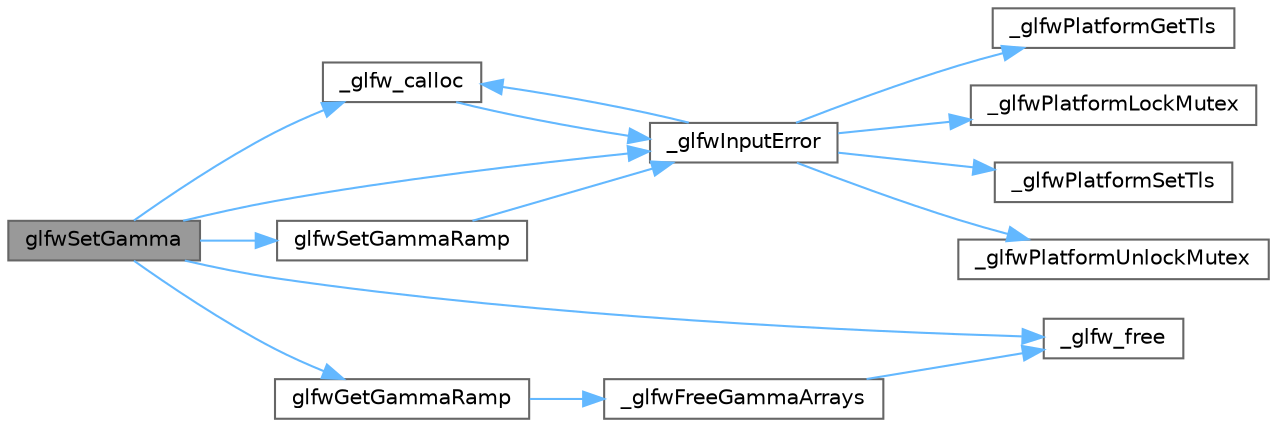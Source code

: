digraph "glfwSetGamma"
{
 // LATEX_PDF_SIZE
  bgcolor="transparent";
  edge [fontname=Helvetica,fontsize=10,labelfontname=Helvetica,labelfontsize=10];
  node [fontname=Helvetica,fontsize=10,shape=box,height=0.2,width=0.4];
  rankdir="LR";
  Node1 [id="Node000001",label="glfwSetGamma",height=0.2,width=0.4,color="gray40", fillcolor="grey60", style="filled", fontcolor="black",tooltip="Generates a gamma ramp and sets it for the specified monitor."];
  Node1 -> Node2 [id="edge15_Node000001_Node000002",color="steelblue1",style="solid",tooltip=" "];
  Node2 [id="Node000002",label="_glfw_calloc",height=0.2,width=0.4,color="grey40", fillcolor="white", style="filled",URL="$glfw_2src_2init_8c.html#a88a6e01ef5c1245a6d2a5e62b02e5678",tooltip=" "];
  Node2 -> Node3 [id="edge16_Node000002_Node000003",color="steelblue1",style="solid",tooltip=" "];
  Node3 [id="Node000003",label="_glfwInputError",height=0.2,width=0.4,color="grey40", fillcolor="white", style="filled",URL="$glfw_2src_2init_8c.html#a3287b282ec57a4a89127ae51f49f10f5",tooltip=" "];
  Node3 -> Node2 [id="edge17_Node000003_Node000002",color="steelblue1",style="solid",tooltip=" "];
  Node3 -> Node4 [id="edge18_Node000003_Node000004",color="steelblue1",style="solid",tooltip=" "];
  Node4 [id="Node000004",label="_glfwPlatformGetTls",height=0.2,width=0.4,color="grey40", fillcolor="white", style="filled",URL="$posix__thread_8c.html#a7d2f6e8ecd2e06f2e86d9446d642bd00",tooltip=" "];
  Node3 -> Node5 [id="edge19_Node000003_Node000005",color="steelblue1",style="solid",tooltip=" "];
  Node5 [id="Node000005",label="_glfwPlatformLockMutex",height=0.2,width=0.4,color="grey40", fillcolor="white", style="filled",URL="$posix__thread_8c.html#a2677e4d211fbe9b2dc96d16e91c98930",tooltip=" "];
  Node3 -> Node6 [id="edge20_Node000003_Node000006",color="steelblue1",style="solid",tooltip=" "];
  Node6 [id="Node000006",label="_glfwPlatformSetTls",height=0.2,width=0.4,color="grey40", fillcolor="white", style="filled",URL="$posix__thread_8c.html#a302f48b6d4dba6b3579449d8a43cfae7",tooltip=" "];
  Node3 -> Node7 [id="edge21_Node000003_Node000007",color="steelblue1",style="solid",tooltip=" "];
  Node7 [id="Node000007",label="_glfwPlatformUnlockMutex",height=0.2,width=0.4,color="grey40", fillcolor="white", style="filled",URL="$posix__thread_8c.html#a8b7744446237b1c292ba8a0b9d5e7f90",tooltip=" "];
  Node1 -> Node8 [id="edge22_Node000001_Node000008",color="steelblue1",style="solid",tooltip=" "];
  Node8 [id="Node000008",label="_glfw_free",height=0.2,width=0.4,color="grey40", fillcolor="white", style="filled",URL="$glfw_2src_2init_8c.html#abcf72962b101a8a5c539da1a278b0e9e",tooltip=" "];
  Node1 -> Node3 [id="edge23_Node000001_Node000003",color="steelblue1",style="solid",tooltip=" "];
  Node1 -> Node9 [id="edge24_Node000001_Node000009",color="steelblue1",style="solid",tooltip=" "];
  Node9 [id="Node000009",label="glfwGetGammaRamp",height=0.2,width=0.4,color="grey40", fillcolor="white", style="filled",URL="$group__monitor.html#gafe7b41852c1a14fe978f0e5381969885",tooltip="Returns the current gamma ramp for the specified monitor."];
  Node9 -> Node10 [id="edge25_Node000009_Node000010",color="steelblue1",style="solid",tooltip=" "];
  Node10 [id="Node000010",label="_glfwFreeGammaArrays",height=0.2,width=0.4,color="grey40", fillcolor="white", style="filled",URL="$monitor_8c.html#a9ec7f45d75c8b6435f49b22b86672806",tooltip=" "];
  Node10 -> Node8 [id="edge26_Node000010_Node000008",color="steelblue1",style="solid",tooltip=" "];
  Node1 -> Node11 [id="edge27_Node000001_Node000011",color="steelblue1",style="solid",tooltip=" "];
  Node11 [id="Node000011",label="glfwSetGammaRamp",height=0.2,width=0.4,color="grey40", fillcolor="white", style="filled",URL="$group__monitor.html#gac9f36a1cfa10eab191d3029ea8bc9558",tooltip="Sets the current gamma ramp for the specified monitor."];
  Node11 -> Node3 [id="edge28_Node000011_Node000003",color="steelblue1",style="solid",tooltip=" "];
}
